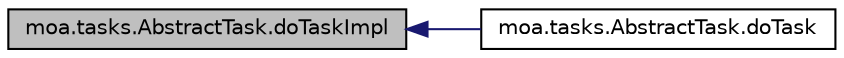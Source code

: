 digraph G
{
  edge [fontname="Helvetica",fontsize="10",labelfontname="Helvetica",labelfontsize="10"];
  node [fontname="Helvetica",fontsize="10",shape=record];
  rankdir=LR;
  Node1 [label="moa.tasks.AbstractTask.doTaskImpl",height=0.2,width=0.4,color="black", fillcolor="grey75", style="filled" fontcolor="black"];
  Node1 -> Node2 [dir=back,color="midnightblue",fontsize="10",style="solid",fontname="Helvetica"];
  Node2 [label="moa.tasks.AbstractTask.doTask",height=0.2,width=0.4,color="black", fillcolor="white", style="filled",URL="$classmoa_1_1tasks_1_1AbstractTask.html#aaffeb304f0009dcd5e3c1f0df3b3b533",tooltip="This method performs this task."];
}
